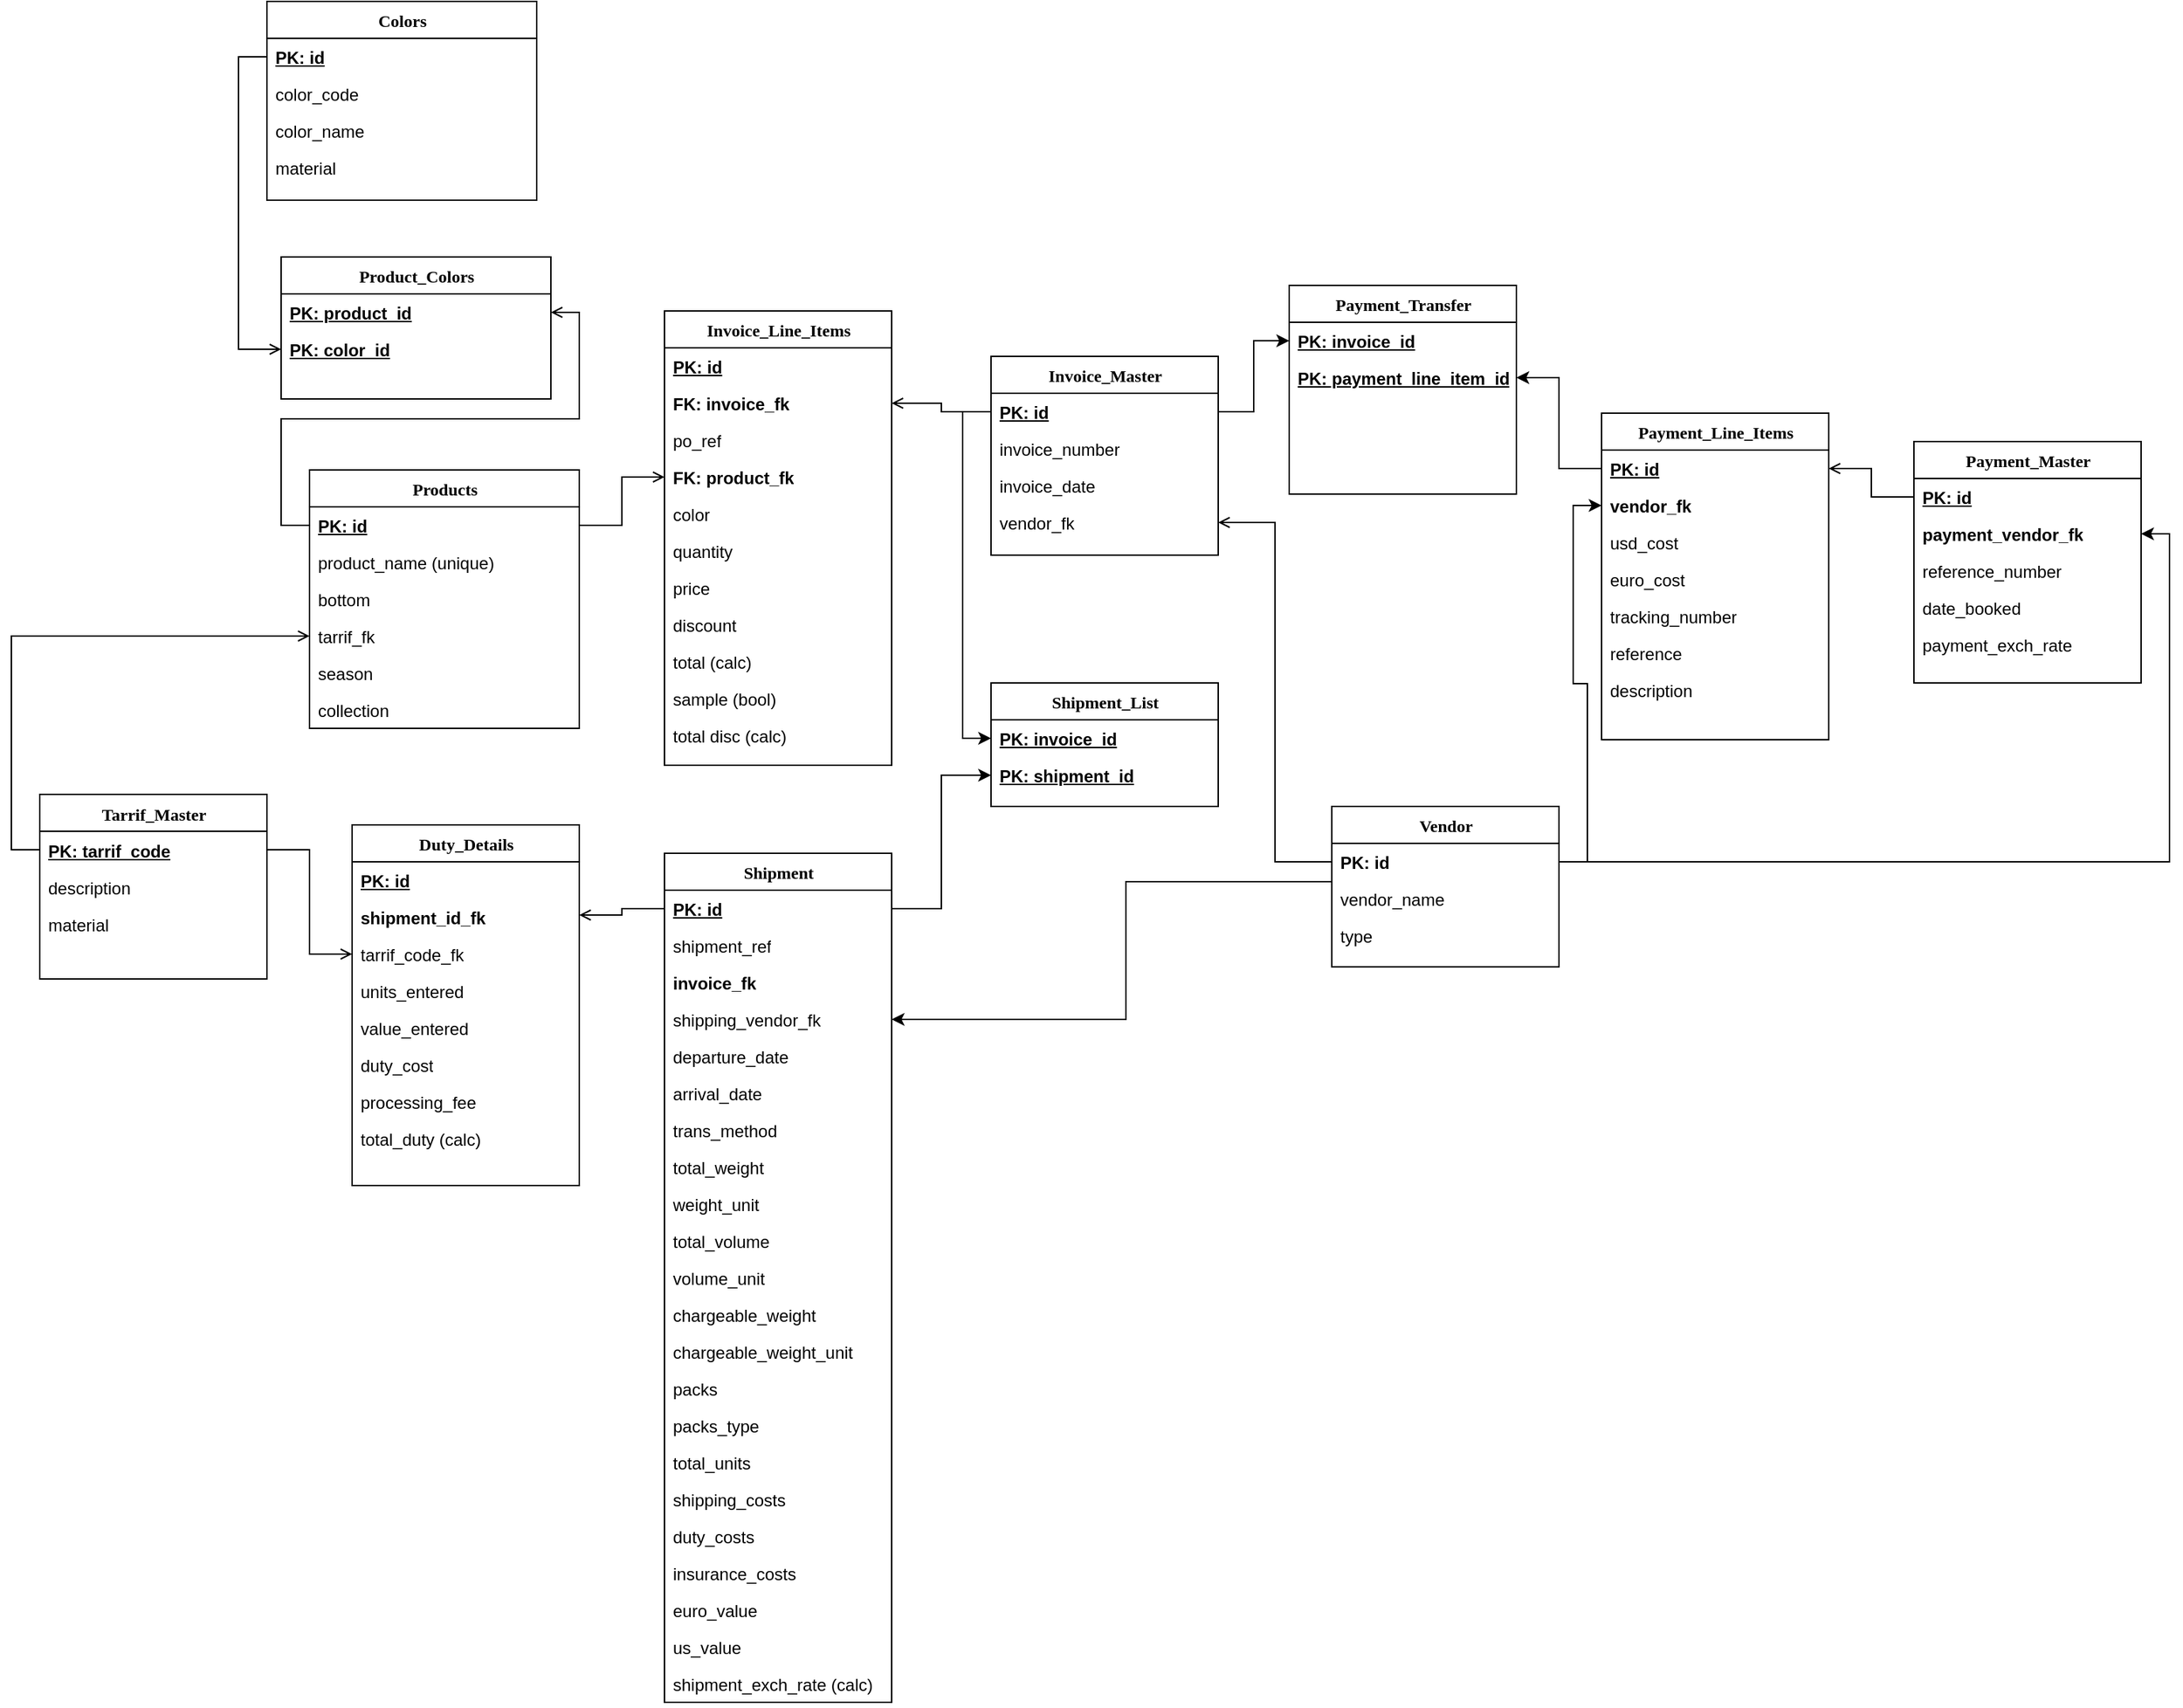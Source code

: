 <mxfile version="14.8.4" type="github">
  <diagram id="fm36otgOirVt92ysfhL8" name="Page-1">
    <mxGraphModel dx="2942" dy="2222" grid="1" gridSize="10" guides="1" tooltips="1" connect="1" arrows="1" fold="1" page="1" pageScale="1" pageWidth="850" pageHeight="1100" math="0" shadow="0">
      <root>
        <mxCell id="0" />
        <mxCell id="1" parent="0" />
        <mxCell id="LLf4wSeRCL4ZzWVa-L8J-3" value="Products" style="swimlane;html=1;fontStyle=1;align=center;verticalAlign=top;childLayout=stackLayout;horizontal=1;startSize=26;horizontalStack=0;resizeParent=1;resizeLast=0;collapsible=1;marginBottom=0;swimlaneFillColor=#ffffff;rounded=0;shadow=0;comic=0;labelBackgroundColor=none;strokeWidth=1;fillColor=none;fontFamily=Verdana;fontSize=12" parent="1" vertex="1">
          <mxGeometry x="350" y="140" width="190" height="182" as="geometry" />
        </mxCell>
        <mxCell id="LLf4wSeRCL4ZzWVa-L8J-4" value="&lt;b&gt;PK: id&lt;/b&gt;" style="text;html=1;strokeColor=none;fillColor=none;align=left;verticalAlign=top;spacingLeft=4;spacingRight=4;whiteSpace=wrap;overflow=hidden;rotatable=0;points=[[0,0.5],[1,0.5]];portConstraint=eastwest;fontStyle=4" parent="LLf4wSeRCL4ZzWVa-L8J-3" vertex="1">
          <mxGeometry y="26" width="190" height="26" as="geometry" />
        </mxCell>
        <mxCell id="Q5F8ccllk3Z5RPQzfWq2-27" value="product_name (unique)" style="text;html=1;strokeColor=none;fillColor=none;align=left;verticalAlign=top;spacingLeft=4;spacingRight=4;whiteSpace=wrap;overflow=hidden;rotatable=0;points=[[0,0.5],[1,0.5]];portConstraint=eastwest;fontStyle=0" vertex="1" parent="LLf4wSeRCL4ZzWVa-L8J-3">
          <mxGeometry y="52" width="190" height="26" as="geometry" />
        </mxCell>
        <mxCell id="LLf4wSeRCL4ZzWVa-L8J-5" value="bottom" style="text;html=1;strokeColor=none;fillColor=none;align=left;verticalAlign=top;spacingLeft=4;spacingRight=4;whiteSpace=wrap;overflow=hidden;rotatable=0;points=[[0,0.5],[1,0.5]];portConstraint=eastwest;" parent="LLf4wSeRCL4ZzWVa-L8J-3" vertex="1">
          <mxGeometry y="78" width="190" height="26" as="geometry" />
        </mxCell>
        <mxCell id="LLf4wSeRCL4ZzWVa-L8J-6" value="tarrif_fk" style="text;html=1;strokeColor=none;fillColor=none;align=left;verticalAlign=top;spacingLeft=4;spacingRight=4;whiteSpace=wrap;overflow=hidden;rotatable=0;points=[[0,0.5],[1,0.5]];portConstraint=eastwest;" parent="LLf4wSeRCL4ZzWVa-L8J-3" vertex="1">
          <mxGeometry y="104" width="190" height="26" as="geometry" />
        </mxCell>
        <mxCell id="LLf4wSeRCL4ZzWVa-L8J-7" value="season" style="text;html=1;strokeColor=none;fillColor=none;align=left;verticalAlign=top;spacingLeft=4;spacingRight=4;whiteSpace=wrap;overflow=hidden;rotatable=0;points=[[0,0.5],[1,0.5]];portConstraint=eastwest;" parent="LLf4wSeRCL4ZzWVa-L8J-3" vertex="1">
          <mxGeometry y="130" width="190" height="26" as="geometry" />
        </mxCell>
        <mxCell id="LLf4wSeRCL4ZzWVa-L8J-8" value="collection" style="text;html=1;strokeColor=none;fillColor=none;align=left;verticalAlign=top;spacingLeft=4;spacingRight=4;whiteSpace=wrap;overflow=hidden;rotatable=0;points=[[0,0.5],[1,0.5]];portConstraint=eastwest;" parent="LLf4wSeRCL4ZzWVa-L8J-3" vertex="1">
          <mxGeometry y="156" width="190" height="26" as="geometry" />
        </mxCell>
        <mxCell id="LLf4wSeRCL4ZzWVa-L8J-13" value="Invoice_Line_Items" style="swimlane;html=1;fontStyle=1;align=center;verticalAlign=top;childLayout=stackLayout;horizontal=1;startSize=26;horizontalStack=0;resizeParent=1;resizeLast=0;collapsible=1;marginBottom=0;swimlaneFillColor=#ffffff;rounded=0;shadow=0;comic=0;labelBackgroundColor=none;strokeWidth=1;fillColor=none;fontFamily=Verdana;fontSize=12" parent="1" vertex="1">
          <mxGeometry x="600" y="28" width="160" height="320" as="geometry" />
        </mxCell>
        <mxCell id="LLf4wSeRCL4ZzWVa-L8J-14" value="PK: id" style="text;html=1;strokeColor=none;fillColor=none;align=left;verticalAlign=top;spacingLeft=4;spacingRight=4;whiteSpace=wrap;overflow=hidden;rotatable=0;points=[[0,0.5],[1,0.5]];portConstraint=eastwest;fontStyle=5" parent="LLf4wSeRCL4ZzWVa-L8J-13" vertex="1">
          <mxGeometry y="26" width="160" height="26" as="geometry" />
        </mxCell>
        <mxCell id="LLf4wSeRCL4ZzWVa-L8J-15" value="FK: invoice_fk" style="text;html=1;strokeColor=none;fillColor=none;align=left;verticalAlign=top;spacingLeft=4;spacingRight=4;whiteSpace=wrap;overflow=hidden;rotatable=0;points=[[0,0.5],[1,0.5]];portConstraint=eastwest;fontStyle=1" parent="LLf4wSeRCL4ZzWVa-L8J-13" vertex="1">
          <mxGeometry y="52" width="160" height="26" as="geometry" />
        </mxCell>
        <mxCell id="LLf4wSeRCL4ZzWVa-L8J-16" value="po_ref" style="text;html=1;strokeColor=none;fillColor=none;align=left;verticalAlign=top;spacingLeft=4;spacingRight=4;whiteSpace=wrap;overflow=hidden;rotatable=0;points=[[0,0.5],[1,0.5]];portConstraint=eastwest;" parent="LLf4wSeRCL4ZzWVa-L8J-13" vertex="1">
          <mxGeometry y="78" width="160" height="26" as="geometry" />
        </mxCell>
        <mxCell id="LLf4wSeRCL4ZzWVa-L8J-17" value="&lt;b&gt;FK: product_fk&lt;/b&gt;" style="text;html=1;strokeColor=none;fillColor=none;align=left;verticalAlign=top;spacingLeft=4;spacingRight=4;whiteSpace=wrap;overflow=hidden;rotatable=0;points=[[0,0.5],[1,0.5]];portConstraint=eastwest;" parent="LLf4wSeRCL4ZzWVa-L8J-13" vertex="1">
          <mxGeometry y="104" width="160" height="26" as="geometry" />
        </mxCell>
        <mxCell id="LLf4wSeRCL4ZzWVa-L8J-18" value="color" style="text;html=1;strokeColor=none;fillColor=none;align=left;verticalAlign=top;spacingLeft=4;spacingRight=4;whiteSpace=wrap;overflow=hidden;rotatable=0;points=[[0,0.5],[1,0.5]];portConstraint=eastwest;" parent="LLf4wSeRCL4ZzWVa-L8J-13" vertex="1">
          <mxGeometry y="130" width="160" height="26" as="geometry" />
        </mxCell>
        <mxCell id="LLf4wSeRCL4ZzWVa-L8J-19" value="quantity" style="text;html=1;strokeColor=none;fillColor=none;align=left;verticalAlign=top;spacingLeft=4;spacingRight=4;whiteSpace=wrap;overflow=hidden;rotatable=0;points=[[0,0.5],[1,0.5]];portConstraint=eastwest;" parent="LLf4wSeRCL4ZzWVa-L8J-13" vertex="1">
          <mxGeometry y="156" width="160" height="26" as="geometry" />
        </mxCell>
        <mxCell id="LLf4wSeRCL4ZzWVa-L8J-102" value="price" style="text;html=1;strokeColor=none;fillColor=none;align=left;verticalAlign=top;spacingLeft=4;spacingRight=4;whiteSpace=wrap;overflow=hidden;rotatable=0;points=[[0,0.5],[1,0.5]];portConstraint=eastwest;" parent="LLf4wSeRCL4ZzWVa-L8J-13" vertex="1">
          <mxGeometry y="182" width="160" height="26" as="geometry" />
        </mxCell>
        <mxCell id="LLf4wSeRCL4ZzWVa-L8J-104" value="discount" style="text;html=1;strokeColor=none;fillColor=none;align=left;verticalAlign=top;spacingLeft=4;spacingRight=4;whiteSpace=wrap;overflow=hidden;rotatable=0;points=[[0,0.5],[1,0.5]];portConstraint=eastwest;" parent="LLf4wSeRCL4ZzWVa-L8J-13" vertex="1">
          <mxGeometry y="208" width="160" height="26" as="geometry" />
        </mxCell>
        <mxCell id="LLf4wSeRCL4ZzWVa-L8J-105" value="total (calc)" style="text;html=1;strokeColor=none;fillColor=none;align=left;verticalAlign=top;spacingLeft=4;spacingRight=4;whiteSpace=wrap;overflow=hidden;rotatable=0;points=[[0,0.5],[1,0.5]];portConstraint=eastwest;" parent="LLf4wSeRCL4ZzWVa-L8J-13" vertex="1">
          <mxGeometry y="234" width="160" height="26" as="geometry" />
        </mxCell>
        <mxCell id="LLf4wSeRCL4ZzWVa-L8J-107" value="sample (bool)" style="text;html=1;strokeColor=none;fillColor=none;align=left;verticalAlign=top;spacingLeft=4;spacingRight=4;whiteSpace=wrap;overflow=hidden;rotatable=0;points=[[0,0.5],[1,0.5]];portConstraint=eastwest;" parent="LLf4wSeRCL4ZzWVa-L8J-13" vertex="1">
          <mxGeometry y="260" width="160" height="26" as="geometry" />
        </mxCell>
        <mxCell id="LLf4wSeRCL4ZzWVa-L8J-109" value="total disc (calc)" style="text;html=1;strokeColor=none;fillColor=none;align=left;verticalAlign=top;spacingLeft=4;spacingRight=4;whiteSpace=wrap;overflow=hidden;rotatable=0;points=[[0,0.5],[1,0.5]];portConstraint=eastwest;" parent="LLf4wSeRCL4ZzWVa-L8J-13" vertex="1">
          <mxGeometry y="286" width="160" height="26" as="geometry" />
        </mxCell>
        <mxCell id="LLf4wSeRCL4ZzWVa-L8J-24" value="Invoice_Master" style="swimlane;html=1;fontStyle=1;align=center;verticalAlign=top;childLayout=stackLayout;horizontal=1;startSize=26;horizontalStack=0;resizeParent=1;resizeLast=0;collapsible=1;marginBottom=0;swimlaneFillColor=#ffffff;rounded=0;shadow=0;comic=0;labelBackgroundColor=none;strokeWidth=1;fillColor=none;fontFamily=Verdana;fontSize=12" parent="1" vertex="1">
          <mxGeometry x="830" y="60" width="160" height="140" as="geometry" />
        </mxCell>
        <mxCell id="LLf4wSeRCL4ZzWVa-L8J-25" value="PK: id" style="text;html=1;strokeColor=none;fillColor=none;align=left;verticalAlign=top;spacingLeft=4;spacingRight=4;whiteSpace=wrap;overflow=hidden;rotatable=0;points=[[0,0.5],[1,0.5]];portConstraint=eastwest;fontStyle=5" parent="LLf4wSeRCL4ZzWVa-L8J-24" vertex="1">
          <mxGeometry y="26" width="160" height="26" as="geometry" />
        </mxCell>
        <mxCell id="Q5F8ccllk3Z5RPQzfWq2-23" value="&lt;span style=&quot;font-weight: normal&quot;&gt;invoice_number&lt;/span&gt;" style="text;html=1;strokeColor=none;fillColor=none;align=left;verticalAlign=top;spacingLeft=4;spacingRight=4;whiteSpace=wrap;overflow=hidden;rotatable=0;points=[[0,0.5],[1,0.5]];portConstraint=eastwest;fontStyle=1" vertex="1" parent="LLf4wSeRCL4ZzWVa-L8J-24">
          <mxGeometry y="52" width="160" height="26" as="geometry" />
        </mxCell>
        <mxCell id="LLf4wSeRCL4ZzWVa-L8J-26" value="invoice_date" style="text;html=1;strokeColor=none;fillColor=none;align=left;verticalAlign=top;spacingLeft=4;spacingRight=4;whiteSpace=wrap;overflow=hidden;rotatable=0;points=[[0,0.5],[1,0.5]];portConstraint=eastwest;" parent="LLf4wSeRCL4ZzWVa-L8J-24" vertex="1">
          <mxGeometry y="78" width="160" height="26" as="geometry" />
        </mxCell>
        <mxCell id="LLf4wSeRCL4ZzWVa-L8J-28" value="vendor_fk" style="text;html=1;strokeColor=none;fillColor=none;align=left;verticalAlign=top;spacingLeft=4;spacingRight=4;whiteSpace=wrap;overflow=hidden;rotatable=0;points=[[0,0.5],[1,0.5]];portConstraint=eastwest;" parent="LLf4wSeRCL4ZzWVa-L8J-24" vertex="1">
          <mxGeometry y="104" width="160" height="26" as="geometry" />
        </mxCell>
        <mxCell id="LLf4wSeRCL4ZzWVa-L8J-33" value="Tarrif_Master" style="swimlane;html=1;fontStyle=1;align=center;verticalAlign=top;childLayout=stackLayout;horizontal=1;startSize=26;horizontalStack=0;resizeParent=1;resizeLast=0;collapsible=1;marginBottom=0;swimlaneFillColor=#ffffff;rounded=0;shadow=0;comic=0;labelBackgroundColor=none;strokeWidth=1;fillColor=none;fontFamily=Verdana;fontSize=12" parent="1" vertex="1">
          <mxGeometry x="160" y="368.5" width="160" height="130" as="geometry" />
        </mxCell>
        <mxCell id="LLf4wSeRCL4ZzWVa-L8J-34" value="PK: tarrif_code" style="text;html=1;strokeColor=none;fillColor=none;align=left;verticalAlign=top;spacingLeft=4;spacingRight=4;whiteSpace=wrap;overflow=hidden;rotatable=0;points=[[0,0.5],[1,0.5]];portConstraint=eastwest;fontStyle=5" parent="LLf4wSeRCL4ZzWVa-L8J-33" vertex="1">
          <mxGeometry y="26" width="160" height="26" as="geometry" />
        </mxCell>
        <mxCell id="LLf4wSeRCL4ZzWVa-L8J-35" value="description" style="text;html=1;strokeColor=none;fillColor=none;align=left;verticalAlign=top;spacingLeft=4;spacingRight=4;whiteSpace=wrap;overflow=hidden;rotatable=0;points=[[0,0.5],[1,0.5]];portConstraint=eastwest;" parent="LLf4wSeRCL4ZzWVa-L8J-33" vertex="1">
          <mxGeometry y="52" width="160" height="26" as="geometry" />
        </mxCell>
        <mxCell id="LLf4wSeRCL4ZzWVa-L8J-36" value="material" style="text;html=1;strokeColor=none;fillColor=none;align=left;verticalAlign=top;spacingLeft=4;spacingRight=4;whiteSpace=wrap;overflow=hidden;rotatable=0;points=[[0,0.5],[1,0.5]];portConstraint=eastwest;" parent="LLf4wSeRCL4ZzWVa-L8J-33" vertex="1">
          <mxGeometry y="78" width="160" height="26" as="geometry" />
        </mxCell>
        <mxCell id="LLf4wSeRCL4ZzWVa-L8J-46" value="Duty_Details" style="swimlane;html=1;fontStyle=1;align=center;verticalAlign=top;childLayout=stackLayout;horizontal=1;startSize=26;horizontalStack=0;resizeParent=1;resizeLast=0;collapsible=1;marginBottom=0;swimlaneFillColor=#ffffff;rounded=0;shadow=0;comic=0;labelBackgroundColor=none;strokeWidth=1;fillColor=none;fontFamily=Verdana;fontSize=12" parent="1" vertex="1">
          <mxGeometry x="380" y="390" width="160" height="254" as="geometry" />
        </mxCell>
        <mxCell id="LLf4wSeRCL4ZzWVa-L8J-47" value="PK: id" style="text;html=1;strokeColor=none;fillColor=none;align=left;verticalAlign=top;spacingLeft=4;spacingRight=4;whiteSpace=wrap;overflow=hidden;rotatable=0;points=[[0,0.5],[1,0.5]];portConstraint=eastwest;fontStyle=5" parent="LLf4wSeRCL4ZzWVa-L8J-46" vertex="1">
          <mxGeometry y="26" width="160" height="26" as="geometry" />
        </mxCell>
        <mxCell id="LLf4wSeRCL4ZzWVa-L8J-48" value="shipment_id_fk" style="text;html=1;strokeColor=none;fillColor=none;align=left;verticalAlign=top;spacingLeft=4;spacingRight=4;whiteSpace=wrap;overflow=hidden;rotatable=0;points=[[0,0.5],[1,0.5]];portConstraint=eastwest;fontStyle=1" parent="LLf4wSeRCL4ZzWVa-L8J-46" vertex="1">
          <mxGeometry y="52" width="160" height="26" as="geometry" />
        </mxCell>
        <mxCell id="LLf4wSeRCL4ZzWVa-L8J-49" value="tarrif_code_fk" style="text;html=1;strokeColor=none;fillColor=none;align=left;verticalAlign=top;spacingLeft=4;spacingRight=4;whiteSpace=wrap;overflow=hidden;rotatable=0;points=[[0,0.5],[1,0.5]];portConstraint=eastwest;" parent="LLf4wSeRCL4ZzWVa-L8J-46" vertex="1">
          <mxGeometry y="78" width="160" height="26" as="geometry" />
        </mxCell>
        <mxCell id="LLf4wSeRCL4ZzWVa-L8J-50" value="units_entered" style="text;html=1;strokeColor=none;fillColor=none;align=left;verticalAlign=top;spacingLeft=4;spacingRight=4;whiteSpace=wrap;overflow=hidden;rotatable=0;points=[[0,0.5],[1,0.5]];portConstraint=eastwest;" parent="LLf4wSeRCL4ZzWVa-L8J-46" vertex="1">
          <mxGeometry y="104" width="160" height="26" as="geometry" />
        </mxCell>
        <mxCell id="LLf4wSeRCL4ZzWVa-L8J-51" value="value_entered" style="text;html=1;strokeColor=none;fillColor=none;align=left;verticalAlign=top;spacingLeft=4;spacingRight=4;whiteSpace=wrap;overflow=hidden;rotatable=0;points=[[0,0.5],[1,0.5]];portConstraint=eastwest;" parent="LLf4wSeRCL4ZzWVa-L8J-46" vertex="1">
          <mxGeometry y="130" width="160" height="26" as="geometry" />
        </mxCell>
        <mxCell id="LLf4wSeRCL4ZzWVa-L8J-52" value="duty_cost" style="text;html=1;strokeColor=none;fillColor=none;align=left;verticalAlign=top;spacingLeft=4;spacingRight=4;whiteSpace=wrap;overflow=hidden;rotatable=0;points=[[0,0.5],[1,0.5]];portConstraint=eastwest;" parent="LLf4wSeRCL4ZzWVa-L8J-46" vertex="1">
          <mxGeometry y="156" width="160" height="26" as="geometry" />
        </mxCell>
        <mxCell id="LLf4wSeRCL4ZzWVa-L8J-111" value="processing_fee" style="text;html=1;strokeColor=none;fillColor=none;align=left;verticalAlign=top;spacingLeft=4;spacingRight=4;whiteSpace=wrap;overflow=hidden;rotatable=0;points=[[0,0.5],[1,0.5]];portConstraint=eastwest;" parent="LLf4wSeRCL4ZzWVa-L8J-46" vertex="1">
          <mxGeometry y="182" width="160" height="26" as="geometry" />
        </mxCell>
        <mxCell id="LLf4wSeRCL4ZzWVa-L8J-112" value="total_duty (calc)" style="text;html=1;strokeColor=none;fillColor=none;align=left;verticalAlign=top;spacingLeft=4;spacingRight=4;whiteSpace=wrap;overflow=hidden;rotatable=0;points=[[0,0.5],[1,0.5]];portConstraint=eastwest;" parent="LLf4wSeRCL4ZzWVa-L8J-46" vertex="1">
          <mxGeometry y="208" width="160" height="26" as="geometry" />
        </mxCell>
        <mxCell id="LLf4wSeRCL4ZzWVa-L8J-59" value="Shipment" style="swimlane;html=1;fontStyle=1;align=center;verticalAlign=top;childLayout=stackLayout;horizontal=1;startSize=26;horizontalStack=0;resizeParent=1;resizeLast=0;collapsible=1;marginBottom=0;swimlaneFillColor=#ffffff;rounded=0;shadow=0;comic=0;labelBackgroundColor=none;strokeWidth=1;fillColor=none;fontFamily=Verdana;fontSize=12" parent="1" vertex="1">
          <mxGeometry x="600" y="410" width="160" height="598" as="geometry">
            <mxRectangle x="610" y="360" width="150" height="26" as="alternateBounds" />
          </mxGeometry>
        </mxCell>
        <mxCell id="LLf4wSeRCL4ZzWVa-L8J-60" value="PK: id" style="text;html=1;strokeColor=none;fillColor=none;align=left;verticalAlign=top;spacingLeft=4;spacingRight=4;whiteSpace=wrap;overflow=hidden;rotatable=0;points=[[0,0.5],[1,0.5]];portConstraint=eastwest;fontStyle=5" parent="LLf4wSeRCL4ZzWVa-L8J-59" vertex="1">
          <mxGeometry y="26" width="160" height="26" as="geometry" />
        </mxCell>
        <mxCell id="Q5F8ccllk3Z5RPQzfWq2-33" value="shipment_ref" style="text;html=1;strokeColor=none;fillColor=none;align=left;verticalAlign=top;spacingLeft=4;spacingRight=4;whiteSpace=wrap;overflow=hidden;rotatable=0;points=[[0,0.5],[1,0.5]];portConstraint=eastwest;fontStyle=0" vertex="1" parent="LLf4wSeRCL4ZzWVa-L8J-59">
          <mxGeometry y="52" width="160" height="26" as="geometry" />
        </mxCell>
        <mxCell id="LLf4wSeRCL4ZzWVa-L8J-61" value="invoice_fk" style="text;html=1;strokeColor=none;fillColor=none;align=left;verticalAlign=top;spacingLeft=4;spacingRight=4;whiteSpace=wrap;overflow=hidden;rotatable=0;points=[[0,0.5],[1,0.5]];portConstraint=eastwest;fontStyle=1" parent="LLf4wSeRCL4ZzWVa-L8J-59" vertex="1">
          <mxGeometry y="78" width="160" height="26" as="geometry" />
        </mxCell>
        <mxCell id="Q5F8ccllk3Z5RPQzfWq2-18" value="shipping_vendor_fk" style="text;html=1;strokeColor=none;fillColor=none;align=left;verticalAlign=top;spacingLeft=4;spacingRight=4;whiteSpace=wrap;overflow=hidden;rotatable=0;points=[[0,0.5],[1,0.5]];portConstraint=eastwest;" vertex="1" parent="LLf4wSeRCL4ZzWVa-L8J-59">
          <mxGeometry y="104" width="160" height="26" as="geometry" />
        </mxCell>
        <mxCell id="LLf4wSeRCL4ZzWVa-L8J-62" value="departure_date" style="text;html=1;strokeColor=none;fillColor=none;align=left;verticalAlign=top;spacingLeft=4;spacingRight=4;whiteSpace=wrap;overflow=hidden;rotatable=0;points=[[0,0.5],[1,0.5]];portConstraint=eastwest;" parent="LLf4wSeRCL4ZzWVa-L8J-59" vertex="1">
          <mxGeometry y="130" width="160" height="26" as="geometry" />
        </mxCell>
        <mxCell id="LLf4wSeRCL4ZzWVa-L8J-63" value="arrival_date" style="text;html=1;strokeColor=none;fillColor=none;align=left;verticalAlign=top;spacingLeft=4;spacingRight=4;whiteSpace=wrap;overflow=hidden;rotatable=0;points=[[0,0.5],[1,0.5]];portConstraint=eastwest;" parent="LLf4wSeRCL4ZzWVa-L8J-59" vertex="1">
          <mxGeometry y="156" width="160" height="26" as="geometry" />
        </mxCell>
        <mxCell id="LLf4wSeRCL4ZzWVa-L8J-64" value="trans_method" style="text;html=1;strokeColor=none;fillColor=none;align=left;verticalAlign=top;spacingLeft=4;spacingRight=4;whiteSpace=wrap;overflow=hidden;rotatable=0;points=[[0,0.5],[1,0.5]];portConstraint=eastwest;" parent="LLf4wSeRCL4ZzWVa-L8J-59" vertex="1">
          <mxGeometry y="182" width="160" height="26" as="geometry" />
        </mxCell>
        <mxCell id="LLf4wSeRCL4ZzWVa-L8J-65" value="total_weight" style="text;html=1;strokeColor=none;fillColor=none;align=left;verticalAlign=top;spacingLeft=4;spacingRight=4;whiteSpace=wrap;overflow=hidden;rotatable=0;points=[[0,0.5],[1,0.5]];portConstraint=eastwest;" parent="LLf4wSeRCL4ZzWVa-L8J-59" vertex="1">
          <mxGeometry y="208" width="160" height="26" as="geometry" />
        </mxCell>
        <mxCell id="LLf4wSeRCL4ZzWVa-L8J-114" value="weight_unit" style="text;html=1;strokeColor=none;fillColor=none;align=left;verticalAlign=top;spacingLeft=4;spacingRight=4;whiteSpace=wrap;overflow=hidden;rotatable=0;points=[[0,0.5],[1,0.5]];portConstraint=eastwest;" parent="LLf4wSeRCL4ZzWVa-L8J-59" vertex="1">
          <mxGeometry y="234" width="160" height="26" as="geometry" />
        </mxCell>
        <mxCell id="LLf4wSeRCL4ZzWVa-L8J-115" value="total_volume" style="text;html=1;strokeColor=none;fillColor=none;align=left;verticalAlign=top;spacingLeft=4;spacingRight=4;whiteSpace=wrap;overflow=hidden;rotatable=0;points=[[0,0.5],[1,0.5]];portConstraint=eastwest;" parent="LLf4wSeRCL4ZzWVa-L8J-59" vertex="1">
          <mxGeometry y="260" width="160" height="26" as="geometry" />
        </mxCell>
        <mxCell id="LLf4wSeRCL4ZzWVa-L8J-116" value="volume_unit" style="text;html=1;strokeColor=none;fillColor=none;align=left;verticalAlign=top;spacingLeft=4;spacingRight=4;whiteSpace=wrap;overflow=hidden;rotatable=0;points=[[0,0.5],[1,0.5]];portConstraint=eastwest;" parent="LLf4wSeRCL4ZzWVa-L8J-59" vertex="1">
          <mxGeometry y="286" width="160" height="26" as="geometry" />
        </mxCell>
        <mxCell id="LLf4wSeRCL4ZzWVa-L8J-117" value="chargeable_weight" style="text;html=1;strokeColor=none;fillColor=none;align=left;verticalAlign=top;spacingLeft=4;spacingRight=4;whiteSpace=wrap;overflow=hidden;rotatable=0;points=[[0,0.5],[1,0.5]];portConstraint=eastwest;" parent="LLf4wSeRCL4ZzWVa-L8J-59" vertex="1">
          <mxGeometry y="312" width="160" height="26" as="geometry" />
        </mxCell>
        <mxCell id="LLf4wSeRCL4ZzWVa-L8J-118" value="chargeable_weight_unit" style="text;html=1;strokeColor=none;fillColor=none;align=left;verticalAlign=top;spacingLeft=4;spacingRight=4;whiteSpace=wrap;overflow=hidden;rotatable=0;points=[[0,0.5],[1,0.5]];portConstraint=eastwest;" parent="LLf4wSeRCL4ZzWVa-L8J-59" vertex="1">
          <mxGeometry y="338" width="160" height="26" as="geometry" />
        </mxCell>
        <mxCell id="LLf4wSeRCL4ZzWVa-L8J-119" value="packs" style="text;html=1;strokeColor=none;fillColor=none;align=left;verticalAlign=top;spacingLeft=4;spacingRight=4;whiteSpace=wrap;overflow=hidden;rotatable=0;points=[[0,0.5],[1,0.5]];portConstraint=eastwest;" parent="LLf4wSeRCL4ZzWVa-L8J-59" vertex="1">
          <mxGeometry y="364" width="160" height="26" as="geometry" />
        </mxCell>
        <mxCell id="LLf4wSeRCL4ZzWVa-L8J-120" value="packs_type" style="text;html=1;strokeColor=none;fillColor=none;align=left;verticalAlign=top;spacingLeft=4;spacingRight=4;whiteSpace=wrap;overflow=hidden;rotatable=0;points=[[0,0.5],[1,0.5]];portConstraint=eastwest;" parent="LLf4wSeRCL4ZzWVa-L8J-59" vertex="1">
          <mxGeometry y="390" width="160" height="26" as="geometry" />
        </mxCell>
        <mxCell id="LLf4wSeRCL4ZzWVa-L8J-122" value="total_units" style="text;html=1;strokeColor=none;fillColor=none;align=left;verticalAlign=top;spacingLeft=4;spacingRight=4;whiteSpace=wrap;overflow=hidden;rotatable=0;points=[[0,0.5],[1,0.5]];portConstraint=eastwest;" parent="LLf4wSeRCL4ZzWVa-L8J-59" vertex="1">
          <mxGeometry y="416" width="160" height="26" as="geometry" />
        </mxCell>
        <mxCell id="LLf4wSeRCL4ZzWVa-L8J-123" value="shipping_costs" style="text;html=1;strokeColor=none;fillColor=none;align=left;verticalAlign=top;spacingLeft=4;spacingRight=4;whiteSpace=wrap;overflow=hidden;rotatable=0;points=[[0,0.5],[1,0.5]];portConstraint=eastwest;" parent="LLf4wSeRCL4ZzWVa-L8J-59" vertex="1">
          <mxGeometry y="442" width="160" height="26" as="geometry" />
        </mxCell>
        <mxCell id="LLf4wSeRCL4ZzWVa-L8J-124" value="duty_costs" style="text;html=1;strokeColor=none;fillColor=none;align=left;verticalAlign=top;spacingLeft=4;spacingRight=4;whiteSpace=wrap;overflow=hidden;rotatable=0;points=[[0,0.5],[1,0.5]];portConstraint=eastwest;" parent="LLf4wSeRCL4ZzWVa-L8J-59" vertex="1">
          <mxGeometry y="468" width="160" height="26" as="geometry" />
        </mxCell>
        <mxCell id="LLf4wSeRCL4ZzWVa-L8J-128" value="insurance_costs" style="text;html=1;strokeColor=none;fillColor=none;align=left;verticalAlign=top;spacingLeft=4;spacingRight=4;whiteSpace=wrap;overflow=hidden;rotatable=0;points=[[0,0.5],[1,0.5]];portConstraint=eastwest;" parent="LLf4wSeRCL4ZzWVa-L8J-59" vertex="1">
          <mxGeometry y="494" width="160" height="26" as="geometry" />
        </mxCell>
        <mxCell id="LLf4wSeRCL4ZzWVa-L8J-125" value="euro_value" style="text;html=1;strokeColor=none;fillColor=none;align=left;verticalAlign=top;spacingLeft=4;spacingRight=4;whiteSpace=wrap;overflow=hidden;rotatable=0;points=[[0,0.5],[1,0.5]];portConstraint=eastwest;" parent="LLf4wSeRCL4ZzWVa-L8J-59" vertex="1">
          <mxGeometry y="520" width="160" height="26" as="geometry" />
        </mxCell>
        <mxCell id="LLf4wSeRCL4ZzWVa-L8J-126" value="us_value" style="text;html=1;strokeColor=none;fillColor=none;align=left;verticalAlign=top;spacingLeft=4;spacingRight=4;whiteSpace=wrap;overflow=hidden;rotatable=0;points=[[0,0.5],[1,0.5]];portConstraint=eastwest;" parent="LLf4wSeRCL4ZzWVa-L8J-59" vertex="1">
          <mxGeometry y="546" width="160" height="26" as="geometry" />
        </mxCell>
        <mxCell id="LLf4wSeRCL4ZzWVa-L8J-127" value="shipment_exch_rate (calc)" style="text;html=1;strokeColor=none;fillColor=none;align=left;verticalAlign=top;spacingLeft=4;spacingRight=4;whiteSpace=wrap;overflow=hidden;rotatable=0;points=[[0,0.5],[1,0.5]];portConstraint=eastwest;" parent="LLf4wSeRCL4ZzWVa-L8J-59" vertex="1">
          <mxGeometry y="572" width="160" height="26" as="geometry" />
        </mxCell>
        <mxCell id="LLf4wSeRCL4ZzWVa-L8J-71" value="Payment_Line_Items" style="swimlane;html=1;fontStyle=1;align=center;verticalAlign=top;childLayout=stackLayout;horizontal=1;startSize=26;horizontalStack=0;resizeParent=1;resizeLast=0;collapsible=1;marginBottom=0;swimlaneFillColor=#ffffff;rounded=0;shadow=0;comic=0;labelBackgroundColor=none;strokeWidth=1;fillColor=none;fontFamily=Verdana;fontSize=12" parent="1" vertex="1">
          <mxGeometry x="1260" y="100" width="160" height="230" as="geometry" />
        </mxCell>
        <mxCell id="LLf4wSeRCL4ZzWVa-L8J-72" value="PK: id" style="text;html=1;strokeColor=none;fillColor=none;align=left;verticalAlign=top;spacingLeft=4;spacingRight=4;whiteSpace=wrap;overflow=hidden;rotatable=0;points=[[0,0.5],[1,0.5]];portConstraint=eastwest;fontStyle=5" parent="LLf4wSeRCL4ZzWVa-L8J-71" vertex="1">
          <mxGeometry y="26" width="160" height="26" as="geometry" />
        </mxCell>
        <mxCell id="LLf4wSeRCL4ZzWVa-L8J-73" value="vendor_fk" style="text;html=1;strokeColor=none;fillColor=none;align=left;verticalAlign=top;spacingLeft=4;spacingRight=4;whiteSpace=wrap;overflow=hidden;rotatable=0;points=[[0,0.5],[1,0.5]];portConstraint=eastwest;fontStyle=1" parent="LLf4wSeRCL4ZzWVa-L8J-71" vertex="1">
          <mxGeometry y="52" width="160" height="26" as="geometry" />
        </mxCell>
        <mxCell id="LLf4wSeRCL4ZzWVa-L8J-75" value="usd_cost" style="text;html=1;strokeColor=none;fillColor=none;align=left;verticalAlign=top;spacingLeft=4;spacingRight=4;whiteSpace=wrap;overflow=hidden;rotatable=0;points=[[0,0.5],[1,0.5]];portConstraint=eastwest;" parent="LLf4wSeRCL4ZzWVa-L8J-71" vertex="1">
          <mxGeometry y="78" width="160" height="26" as="geometry" />
        </mxCell>
        <mxCell id="LLf4wSeRCL4ZzWVa-L8J-129" value="euro_cost" style="text;html=1;strokeColor=none;fillColor=none;align=left;verticalAlign=top;spacingLeft=4;spacingRight=4;whiteSpace=wrap;overflow=hidden;rotatable=0;points=[[0,0.5],[1,0.5]];portConstraint=eastwest;" parent="LLf4wSeRCL4ZzWVa-L8J-71" vertex="1">
          <mxGeometry y="104" width="160" height="26" as="geometry" />
        </mxCell>
        <mxCell id="LLf4wSeRCL4ZzWVa-L8J-130" value="tracking_number" style="text;html=1;strokeColor=none;fillColor=none;align=left;verticalAlign=top;spacingLeft=4;spacingRight=4;whiteSpace=wrap;overflow=hidden;rotatable=0;points=[[0,0.5],[1,0.5]];portConstraint=eastwest;" parent="LLf4wSeRCL4ZzWVa-L8J-71" vertex="1">
          <mxGeometry y="130" width="160" height="26" as="geometry" />
        </mxCell>
        <mxCell id="LLf4wSeRCL4ZzWVa-L8J-131" value="reference" style="text;html=1;strokeColor=none;fillColor=none;align=left;verticalAlign=top;spacingLeft=4;spacingRight=4;whiteSpace=wrap;overflow=hidden;rotatable=0;points=[[0,0.5],[1,0.5]];portConstraint=eastwest;" parent="LLf4wSeRCL4ZzWVa-L8J-71" vertex="1">
          <mxGeometry y="156" width="160" height="26" as="geometry" />
        </mxCell>
        <mxCell id="LLf4wSeRCL4ZzWVa-L8J-132" value="description" style="text;html=1;strokeColor=none;fillColor=none;align=left;verticalAlign=top;spacingLeft=4;spacingRight=4;whiteSpace=wrap;overflow=hidden;rotatable=0;points=[[0,0.5],[1,0.5]];portConstraint=eastwest;" parent="LLf4wSeRCL4ZzWVa-L8J-71" vertex="1">
          <mxGeometry y="182" width="160" height="26" as="geometry" />
        </mxCell>
        <mxCell id="LLf4wSeRCL4ZzWVa-L8J-79" value="Vendor" style="swimlane;html=1;fontStyle=1;align=center;verticalAlign=top;childLayout=stackLayout;horizontal=1;startSize=26;horizontalStack=0;resizeParent=1;resizeLast=0;collapsible=1;marginBottom=0;swimlaneFillColor=#ffffff;rounded=0;shadow=0;comic=0;labelBackgroundColor=none;strokeWidth=1;fillColor=none;fontFamily=Verdana;fontSize=12" parent="1" vertex="1">
          <mxGeometry x="1070" y="377" width="160" height="113" as="geometry" />
        </mxCell>
        <mxCell id="LLf4wSeRCL4ZzWVa-L8J-80" value="PK: id" style="text;html=1;strokeColor=none;fillColor=none;align=left;verticalAlign=top;spacingLeft=4;spacingRight=4;whiteSpace=wrap;overflow=hidden;rotatable=0;points=[[0,0.5],[1,0.5]];portConstraint=eastwest;fontStyle=1" parent="LLf4wSeRCL4ZzWVa-L8J-79" vertex="1">
          <mxGeometry y="26" width="160" height="26" as="geometry" />
        </mxCell>
        <mxCell id="LLf4wSeRCL4ZzWVa-L8J-81" value="vendor_name" style="text;html=1;strokeColor=none;fillColor=none;align=left;verticalAlign=top;spacingLeft=4;spacingRight=4;whiteSpace=wrap;overflow=hidden;rotatable=0;points=[[0,0.5],[1,0.5]];portConstraint=eastwest;" parent="LLf4wSeRCL4ZzWVa-L8J-79" vertex="1">
          <mxGeometry y="52" width="160" height="26" as="geometry" />
        </mxCell>
        <mxCell id="LLf4wSeRCL4ZzWVa-L8J-142" value="type" style="text;html=1;strokeColor=none;fillColor=none;align=left;verticalAlign=top;spacingLeft=4;spacingRight=4;whiteSpace=wrap;overflow=hidden;rotatable=0;points=[[0,0.5],[1,0.5]];portConstraint=eastwest;" parent="LLf4wSeRCL4ZzWVa-L8J-79" vertex="1">
          <mxGeometry y="78" width="160" height="26" as="geometry" />
        </mxCell>
        <mxCell id="LLf4wSeRCL4ZzWVa-L8J-87" value="Payment_Master&lt;br&gt;" style="swimlane;html=1;fontStyle=1;align=center;verticalAlign=top;childLayout=stackLayout;horizontal=1;startSize=26;horizontalStack=0;resizeParent=1;resizeLast=0;collapsible=1;marginBottom=0;swimlaneFillColor=#ffffff;rounded=0;shadow=0;comic=0;labelBackgroundColor=none;strokeWidth=1;fillColor=none;fontFamily=Verdana;fontSize=12" parent="1" vertex="1">
          <mxGeometry x="1480" y="120" width="160" height="170" as="geometry" />
        </mxCell>
        <mxCell id="LLf4wSeRCL4ZzWVa-L8J-88" value="PK: id" style="text;html=1;strokeColor=none;fillColor=none;align=left;verticalAlign=top;spacingLeft=4;spacingRight=4;whiteSpace=wrap;overflow=hidden;rotatable=0;points=[[0,0.5],[1,0.5]];portConstraint=eastwest;fontStyle=5" parent="LLf4wSeRCL4ZzWVa-L8J-87" vertex="1">
          <mxGeometry y="26" width="160" height="26" as="geometry" />
        </mxCell>
        <mxCell id="LLf4wSeRCL4ZzWVa-L8J-135" value="payment_vendor_fk" style="text;html=1;strokeColor=none;fillColor=none;align=left;verticalAlign=top;spacingLeft=4;spacingRight=4;whiteSpace=wrap;overflow=hidden;rotatable=0;points=[[0,0.5],[1,0.5]];portConstraint=eastwest;fontStyle=1" parent="LLf4wSeRCL4ZzWVa-L8J-87" vertex="1">
          <mxGeometry y="52" width="160" height="26" as="geometry" />
        </mxCell>
        <mxCell id="LLf4wSeRCL4ZzWVa-L8J-136" value="reference_number" style="text;html=1;strokeColor=none;fillColor=none;align=left;verticalAlign=top;spacingLeft=4;spacingRight=4;whiteSpace=wrap;overflow=hidden;rotatable=0;points=[[0,0.5],[1,0.5]];portConstraint=eastwest;" parent="LLf4wSeRCL4ZzWVa-L8J-87" vertex="1">
          <mxGeometry y="78" width="160" height="26" as="geometry" />
        </mxCell>
        <mxCell id="LLf4wSeRCL4ZzWVa-L8J-137" value="date_booked" style="text;html=1;strokeColor=none;fillColor=none;align=left;verticalAlign=top;spacingLeft=4;spacingRight=4;whiteSpace=wrap;overflow=hidden;rotatable=0;points=[[0,0.5],[1,0.5]];portConstraint=eastwest;" parent="LLf4wSeRCL4ZzWVa-L8J-87" vertex="1">
          <mxGeometry y="104" width="160" height="26" as="geometry" />
        </mxCell>
        <mxCell id="LLf4wSeRCL4ZzWVa-L8J-138" value="payment_exch_rate" style="text;html=1;strokeColor=none;fillColor=none;align=left;verticalAlign=top;spacingLeft=4;spacingRight=4;whiteSpace=wrap;overflow=hidden;rotatable=0;points=[[0,0.5],[1,0.5]];portConstraint=eastwest;" parent="LLf4wSeRCL4ZzWVa-L8J-87" vertex="1">
          <mxGeometry y="130" width="160" height="26" as="geometry" />
        </mxCell>
        <mxCell id="LLf4wSeRCL4ZzWVa-L8J-149" style="edgeStyle=orthogonalEdgeStyle;rounded=0;orthogonalLoop=1;jettySize=auto;html=1;exitX=0;exitY=0.5;exitDx=0;exitDy=0;entryX=1;entryY=0.5;entryDx=0;entryDy=0;endArrow=open;endFill=0;strokeColor=#000000;" parent="1" source="LLf4wSeRCL4ZzWVa-L8J-80" target="LLf4wSeRCL4ZzWVa-L8J-28" edge="1">
          <mxGeometry relative="1" as="geometry" />
        </mxCell>
        <mxCell id="LLf4wSeRCL4ZzWVa-L8J-152" style="edgeStyle=orthogonalEdgeStyle;rounded=0;orthogonalLoop=1;jettySize=auto;html=1;entryX=1;entryY=0.25;entryDx=0;entryDy=0;endArrow=open;endFill=0;strokeColor=#000000;" parent="1" source="LLf4wSeRCL4ZzWVa-L8J-60" target="LLf4wSeRCL4ZzWVa-L8J-46" edge="1">
          <mxGeometry relative="1" as="geometry" />
        </mxCell>
        <mxCell id="LLf4wSeRCL4ZzWVa-L8J-153" style="edgeStyle=orthogonalEdgeStyle;rounded=0;orthogonalLoop=1;jettySize=auto;html=1;endArrow=open;endFill=0;strokeColor=#000000;" parent="1" source="LLf4wSeRCL4ZzWVa-L8J-34" target="LLf4wSeRCL4ZzWVa-L8J-49" edge="1">
          <mxGeometry relative="1" as="geometry" />
        </mxCell>
        <mxCell id="LLf4wSeRCL4ZzWVa-L8J-155" style="edgeStyle=orthogonalEdgeStyle;rounded=0;orthogonalLoop=1;jettySize=auto;html=1;exitX=0;exitY=0.5;exitDx=0;exitDy=0;entryX=0;entryY=0.5;entryDx=0;entryDy=0;endArrow=open;endFill=0;strokeColor=#000000;" parent="1" source="LLf4wSeRCL4ZzWVa-L8J-34" target="LLf4wSeRCL4ZzWVa-L8J-6" edge="1">
          <mxGeometry relative="1" as="geometry" />
        </mxCell>
        <mxCell id="LLf4wSeRCL4ZzWVa-L8J-214" style="edgeStyle=orthogonalEdgeStyle;rounded=0;orthogonalLoop=1;jettySize=auto;html=1;entryX=0;entryY=0.5;entryDx=0;entryDy=0;endArrow=open;endFill=0;strokeColor=#000000;" parent="1" source="LLf4wSeRCL4ZzWVa-L8J-4" target="LLf4wSeRCL4ZzWVa-L8J-17" edge="1">
          <mxGeometry relative="1" as="geometry" />
        </mxCell>
        <mxCell id="LLf4wSeRCL4ZzWVa-L8J-215" style="edgeStyle=orthogonalEdgeStyle;rounded=0;orthogonalLoop=1;jettySize=auto;html=1;entryX=1;entryY=0.5;entryDx=0;entryDy=0;endArrow=open;endFill=0;strokeColor=#000000;" parent="1" source="LLf4wSeRCL4ZzWVa-L8J-25" target="LLf4wSeRCL4ZzWVa-L8J-15" edge="1">
          <mxGeometry relative="1" as="geometry" />
        </mxCell>
        <mxCell id="LLf4wSeRCL4ZzWVa-L8J-216" style="edgeStyle=orthogonalEdgeStyle;rounded=0;orthogonalLoop=1;jettySize=auto;html=1;endArrow=open;endFill=0;strokeColor=#000000;" parent="1" source="LLf4wSeRCL4ZzWVa-L8J-88" target="LLf4wSeRCL4ZzWVa-L8J-72" edge="1">
          <mxGeometry relative="1" as="geometry" />
        </mxCell>
        <mxCell id="LLf4wSeRCL4ZzWVa-L8J-219" value="Product_Colors" style="swimlane;html=1;fontStyle=1;align=center;verticalAlign=top;childLayout=stackLayout;horizontal=1;startSize=26;horizontalStack=0;resizeParent=1;resizeLast=0;collapsible=1;marginBottom=0;swimlaneFillColor=#ffffff;rounded=0;shadow=0;comic=0;labelBackgroundColor=none;strokeWidth=1;fillColor=none;fontFamily=Verdana;fontSize=12" parent="1" vertex="1">
          <mxGeometry x="330" y="-10" width="190" height="100" as="geometry" />
        </mxCell>
        <mxCell id="LLf4wSeRCL4ZzWVa-L8J-220" value="&lt;b&gt;PK: product_id&lt;/b&gt;" style="text;html=1;strokeColor=none;fillColor=none;align=left;verticalAlign=top;spacingLeft=4;spacingRight=4;whiteSpace=wrap;overflow=hidden;rotatable=0;points=[[0,0.5],[1,0.5]];portConstraint=eastwest;fontStyle=4" parent="LLf4wSeRCL4ZzWVa-L8J-219" vertex="1">
          <mxGeometry y="26" width="190" height="26" as="geometry" />
        </mxCell>
        <mxCell id="LLf4wSeRCL4ZzWVa-L8J-226" value="&lt;b&gt;PK: color_id&lt;/b&gt;" style="text;html=1;strokeColor=none;fillColor=none;align=left;verticalAlign=top;spacingLeft=4;spacingRight=4;whiteSpace=wrap;overflow=hidden;rotatable=0;points=[[0,0.5],[1,0.5]];portConstraint=eastwest;fontStyle=4" parent="LLf4wSeRCL4ZzWVa-L8J-219" vertex="1">
          <mxGeometry y="52" width="190" height="26" as="geometry" />
        </mxCell>
        <mxCell id="LLf4wSeRCL4ZzWVa-L8J-227" style="edgeStyle=orthogonalEdgeStyle;rounded=0;orthogonalLoop=1;jettySize=auto;html=1;entryX=1;entryY=0.5;entryDx=0;entryDy=0;endArrow=open;endFill=0;strokeColor=#000000;" parent="1" source="LLf4wSeRCL4ZzWVa-L8J-4" target="LLf4wSeRCL4ZzWVa-L8J-220" edge="1">
          <mxGeometry relative="1" as="geometry" />
        </mxCell>
        <mxCell id="LLf4wSeRCL4ZzWVa-L8J-228" value="Colors" style="swimlane;html=1;fontStyle=1;align=center;verticalAlign=top;childLayout=stackLayout;horizontal=1;startSize=26;horizontalStack=0;resizeParent=1;resizeLast=0;collapsible=1;marginBottom=0;swimlaneFillColor=#ffffff;rounded=0;shadow=0;comic=0;labelBackgroundColor=none;strokeWidth=1;fillColor=none;fontFamily=Verdana;fontSize=12" parent="1" vertex="1">
          <mxGeometry x="320" y="-190" width="190" height="140" as="geometry" />
        </mxCell>
        <mxCell id="LLf4wSeRCL4ZzWVa-L8J-229" value="&lt;b&gt;PK: id&lt;/b&gt;" style="text;html=1;strokeColor=none;fillColor=none;align=left;verticalAlign=top;spacingLeft=4;spacingRight=4;whiteSpace=wrap;overflow=hidden;rotatable=0;points=[[0,0.5],[1,0.5]];portConstraint=eastwest;fontStyle=4" parent="LLf4wSeRCL4ZzWVa-L8J-228" vertex="1">
          <mxGeometry y="26" width="190" height="26" as="geometry" />
        </mxCell>
        <mxCell id="Q5F8ccllk3Z5RPQzfWq2-29" value="color_code" style="text;html=1;strokeColor=none;fillColor=none;align=left;verticalAlign=top;spacingLeft=4;spacingRight=4;whiteSpace=wrap;overflow=hidden;rotatable=0;points=[[0,0.5],[1,0.5]];portConstraint=eastwest;fontStyle=0" vertex="1" parent="LLf4wSeRCL4ZzWVa-L8J-228">
          <mxGeometry y="52" width="190" height="26" as="geometry" />
        </mxCell>
        <mxCell id="LLf4wSeRCL4ZzWVa-L8J-230" value="color_name" style="text;html=1;strokeColor=none;fillColor=none;align=left;verticalAlign=top;spacingLeft=4;spacingRight=4;whiteSpace=wrap;overflow=hidden;rotatable=0;points=[[0,0.5],[1,0.5]];portConstraint=eastwest;" parent="LLf4wSeRCL4ZzWVa-L8J-228" vertex="1">
          <mxGeometry y="78" width="190" height="26" as="geometry" />
        </mxCell>
        <mxCell id="LLf4wSeRCL4ZzWVa-L8J-231" value="material" style="text;html=1;strokeColor=none;fillColor=none;align=left;verticalAlign=top;spacingLeft=4;spacingRight=4;whiteSpace=wrap;overflow=hidden;rotatable=0;points=[[0,0.5],[1,0.5]];portConstraint=eastwest;" parent="LLf4wSeRCL4ZzWVa-L8J-228" vertex="1">
          <mxGeometry y="104" width="190" height="26" as="geometry" />
        </mxCell>
        <mxCell id="LLf4wSeRCL4ZzWVa-L8J-236" style="edgeStyle=orthogonalEdgeStyle;rounded=0;orthogonalLoop=1;jettySize=auto;html=1;exitX=0;exitY=0.5;exitDx=0;exitDy=0;entryX=0;entryY=0.5;entryDx=0;entryDy=0;endArrow=open;endFill=0;strokeColor=#000000;" parent="1" source="LLf4wSeRCL4ZzWVa-L8J-229" target="LLf4wSeRCL4ZzWVa-L8J-226" edge="1">
          <mxGeometry relative="1" as="geometry" />
        </mxCell>
        <mxCell id="Q5F8ccllk3Z5RPQzfWq2-1" value="Payment_Transfer" style="swimlane;html=1;fontStyle=1;align=center;verticalAlign=top;childLayout=stackLayout;horizontal=1;startSize=26;horizontalStack=0;resizeParent=1;resizeLast=0;collapsible=1;marginBottom=0;swimlaneFillColor=#ffffff;rounded=0;shadow=0;comic=0;labelBackgroundColor=none;strokeWidth=1;fillColor=none;fontFamily=Verdana;fontSize=12" vertex="1" parent="1">
          <mxGeometry x="1040" y="10" width="160" height="147" as="geometry" />
        </mxCell>
        <mxCell id="Q5F8ccllk3Z5RPQzfWq2-2" value="PK: invoice_id" style="text;html=1;strokeColor=none;fillColor=none;align=left;verticalAlign=top;spacingLeft=4;spacingRight=4;whiteSpace=wrap;overflow=hidden;rotatable=0;points=[[0,0.5],[1,0.5]];portConstraint=eastwest;fontStyle=5" vertex="1" parent="Q5F8ccllk3Z5RPQzfWq2-1">
          <mxGeometry y="26" width="160" height="26" as="geometry" />
        </mxCell>
        <mxCell id="Q5F8ccllk3Z5RPQzfWq2-8" value="PK: payment_line_item_id" style="text;html=1;strokeColor=none;fillColor=none;align=left;verticalAlign=top;spacingLeft=4;spacingRight=4;whiteSpace=wrap;overflow=hidden;rotatable=0;points=[[0,0.5],[1,0.5]];portConstraint=eastwest;fontStyle=5" vertex="1" parent="Q5F8ccllk3Z5RPQzfWq2-1">
          <mxGeometry y="52" width="160" height="26" as="geometry" />
        </mxCell>
        <mxCell id="Q5F8ccllk3Z5RPQzfWq2-10" style="edgeStyle=orthogonalEdgeStyle;rounded=0;orthogonalLoop=1;jettySize=auto;html=1;entryX=0;entryY=0.5;entryDx=0;entryDy=0;" edge="1" parent="1" source="LLf4wSeRCL4ZzWVa-L8J-25" target="Q5F8ccllk3Z5RPQzfWq2-2">
          <mxGeometry relative="1" as="geometry" />
        </mxCell>
        <mxCell id="Q5F8ccllk3Z5RPQzfWq2-11" style="edgeStyle=orthogonalEdgeStyle;rounded=0;orthogonalLoop=1;jettySize=auto;html=1;entryX=1;entryY=0.5;entryDx=0;entryDy=0;" edge="1" parent="1" source="LLf4wSeRCL4ZzWVa-L8J-72" target="Q5F8ccllk3Z5RPQzfWq2-8">
          <mxGeometry relative="1" as="geometry" />
        </mxCell>
        <mxCell id="Q5F8ccllk3Z5RPQzfWq2-12" style="edgeStyle=orthogonalEdgeStyle;rounded=0;orthogonalLoop=1;jettySize=auto;html=1;entryX=0;entryY=0.5;entryDx=0;entryDy=0;" edge="1" parent="1" source="LLf4wSeRCL4ZzWVa-L8J-80" target="LLf4wSeRCL4ZzWVa-L8J-73">
          <mxGeometry relative="1" as="geometry" />
        </mxCell>
        <mxCell id="Q5F8ccllk3Z5RPQzfWq2-13" value="Shipment_List" style="swimlane;html=1;fontStyle=1;align=center;verticalAlign=top;childLayout=stackLayout;horizontal=1;startSize=26;horizontalStack=0;resizeParent=1;resizeLast=0;collapsible=1;marginBottom=0;swimlaneFillColor=#ffffff;rounded=0;shadow=0;comic=0;labelBackgroundColor=none;strokeWidth=1;fillColor=none;fontFamily=Verdana;fontSize=12" vertex="1" parent="1">
          <mxGeometry x="830" y="290" width="160" height="87" as="geometry" />
        </mxCell>
        <mxCell id="Q5F8ccllk3Z5RPQzfWq2-14" value="PK: invoice_id" style="text;html=1;strokeColor=none;fillColor=none;align=left;verticalAlign=top;spacingLeft=4;spacingRight=4;whiteSpace=wrap;overflow=hidden;rotatable=0;points=[[0,0.5],[1,0.5]];portConstraint=eastwest;fontStyle=5" vertex="1" parent="Q5F8ccllk3Z5RPQzfWq2-13">
          <mxGeometry y="26" width="160" height="26" as="geometry" />
        </mxCell>
        <mxCell id="Q5F8ccllk3Z5RPQzfWq2-22" value="PK: shipment_id" style="text;html=1;strokeColor=none;fillColor=none;align=left;verticalAlign=top;spacingLeft=4;spacingRight=4;whiteSpace=wrap;overflow=hidden;rotatable=0;points=[[0,0.5],[1,0.5]];portConstraint=eastwest;fontStyle=5" vertex="1" parent="Q5F8ccllk3Z5RPQzfWq2-13">
          <mxGeometry y="52" width="160" height="26" as="geometry" />
        </mxCell>
        <mxCell id="Q5F8ccllk3Z5RPQzfWq2-19" style="edgeStyle=orthogonalEdgeStyle;rounded=0;orthogonalLoop=1;jettySize=auto;html=1;exitX=0;exitY=0.5;exitDx=0;exitDy=0;entryX=1;entryY=0.5;entryDx=0;entryDy=0;" edge="1" parent="1" source="LLf4wSeRCL4ZzWVa-L8J-80" target="Q5F8ccllk3Z5RPQzfWq2-18">
          <mxGeometry relative="1" as="geometry">
            <Array as="points">
              <mxPoint x="1050" y="430" />
              <mxPoint x="925" y="430" />
              <mxPoint x="925" y="561" />
            </Array>
          </mxGeometry>
        </mxCell>
        <mxCell id="Q5F8ccllk3Z5RPQzfWq2-25" style="edgeStyle=orthogonalEdgeStyle;rounded=0;orthogonalLoop=1;jettySize=auto;html=1;entryX=0;entryY=0.5;entryDx=0;entryDy=0;" edge="1" parent="1" source="LLf4wSeRCL4ZzWVa-L8J-60" target="Q5F8ccllk3Z5RPQzfWq2-22">
          <mxGeometry relative="1" as="geometry" />
        </mxCell>
        <mxCell id="Q5F8ccllk3Z5RPQzfWq2-26" style="edgeStyle=orthogonalEdgeStyle;rounded=0;orthogonalLoop=1;jettySize=auto;html=1;entryX=0;entryY=0.5;entryDx=0;entryDy=0;" edge="1" parent="1" source="LLf4wSeRCL4ZzWVa-L8J-25" target="Q5F8ccllk3Z5RPQzfWq2-14">
          <mxGeometry relative="1" as="geometry" />
        </mxCell>
        <mxCell id="Q5F8ccllk3Z5RPQzfWq2-32" style="edgeStyle=orthogonalEdgeStyle;rounded=0;orthogonalLoop=1;jettySize=auto;html=1;entryX=1;entryY=0.5;entryDx=0;entryDy=0;" edge="1" parent="1" source="LLf4wSeRCL4ZzWVa-L8J-80" target="LLf4wSeRCL4ZzWVa-L8J-135">
          <mxGeometry relative="1" as="geometry" />
        </mxCell>
      </root>
    </mxGraphModel>
  </diagram>
</mxfile>
